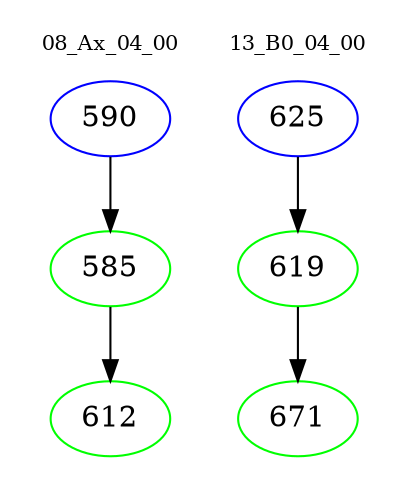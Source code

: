 digraph{
subgraph cluster_0 {
color = white
label = "08_Ax_04_00";
fontsize=10;
T0_590 [label="590", color="blue"]
T0_590 -> T0_585 [color="black"]
T0_585 [label="585", color="green"]
T0_585 -> T0_612 [color="black"]
T0_612 [label="612", color="green"]
}
subgraph cluster_1 {
color = white
label = "13_B0_04_00";
fontsize=10;
T1_625 [label="625", color="blue"]
T1_625 -> T1_619 [color="black"]
T1_619 [label="619", color="green"]
T1_619 -> T1_671 [color="black"]
T1_671 [label="671", color="green"]
}
}
